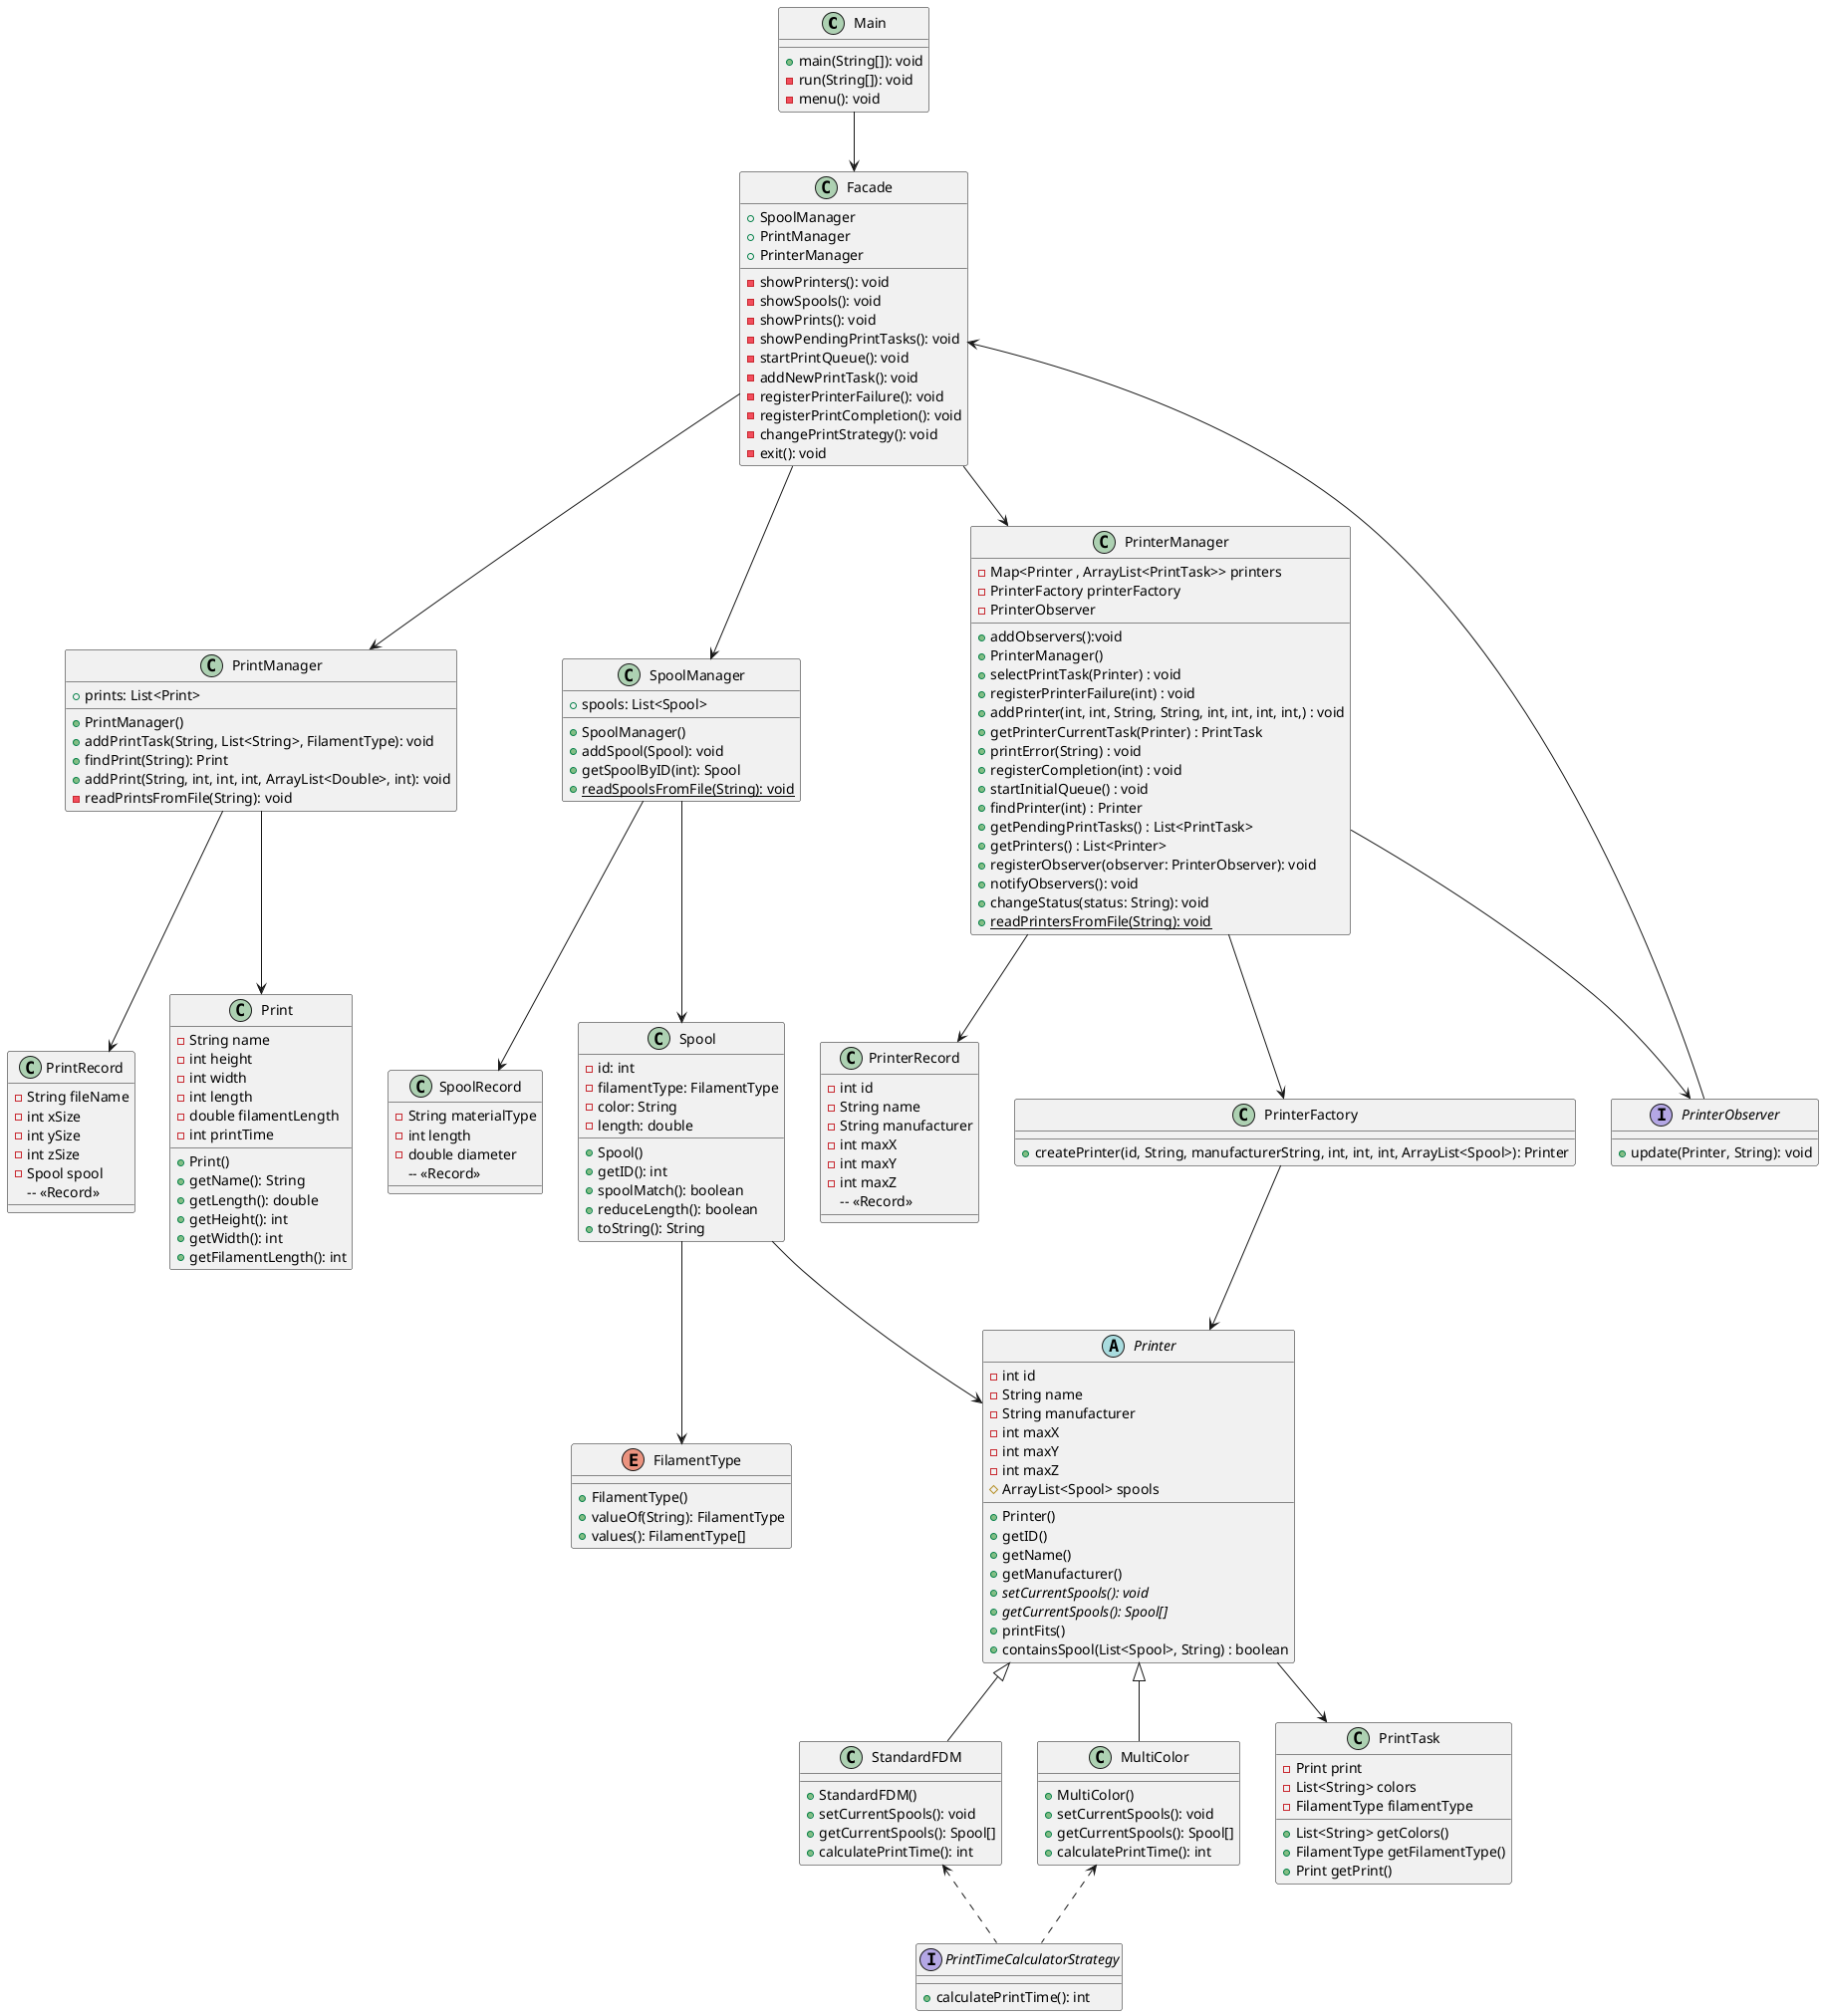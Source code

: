 @startuml
'https://plantuml.com/sequence-diagram

class Main {
    + main(String[]): void
    - run(String[]): void
    - menu(): void
}

class Facade {
    + SpoolManager
    + PrintManager
    + PrinterManager
    - showPrinters(): void
    - showSpools(): void
    - showPrints(): void
    - showPendingPrintTasks(): void
    - startPrintQueue(): void
    - addNewPrintTask(): void
    - registerPrinterFailure(): void
    - registerPrintCompletion(): void
    - changePrintStrategy(): void
    - exit(): void
}

class PrintManager {
    + PrintManager()
    + addPrintTask(String, List<String>, FilamentType): void
    + findPrint(String): Print
    + addPrint(String, int, int, int, ArrayList<Double>, int): void
    - readPrintsFromFile(String): void
    + prints: List<Print>
}

class SpoolManager {
    + SpoolManager()
    + addSpool(Spool): void
    + getSpoolByID(int): Spool
    + {static} readSpoolsFromFile(String): void
    + spools: List<Spool>
}

class PrinterManager {
       - Map<Printer , ArrayList<PrintTask>> printers
       - PrinterFactory printerFactory
       - PrinterObserver
       + addObservers():void
       + PrinterManager()
       + selectPrintTask(Printer) : void
       + registerPrinterFailure(int) : void
       + addPrinter(int, int, String, String, int, int, int, int,) : void
       + getPrinterCurrentTask(Printer) : PrintTask
       + printError(String) : void
       + registerCompletion(int) : void
     + startInitialQueue() : void
     + findPrinter(int) : Printer
     + getPendingPrintTasks() : List<PrintTask>
     + getPrinters() : List<Printer>
 + registerObserver(observer: PrinterObserver): void
    + notifyObservers(): void
    + changeStatus(status: String): void
     + {static}readPrintersFromFile(String): void
}

abstract class Printer{
- int id
- String name
- String manufacturer
- int maxX
- int maxY
- int maxZ
# ArrayList<Spool> spools
+ Printer()
+ getID()
+ getName()
+ getManufacturer()
+ {abstract} setCurrentSpools(): void
+ {abstract} getCurrentSpools(): Spool[]
+ printFits()
+ containsSpool(List<Spool>, String) : boolean
}

class StandardFDM{
+ StandardFDM()
+ setCurrentSpools(): void
+ getCurrentSpools(): Spool[]
+ calculatePrintTime(): int
}

class MultiColor {
+ MultiColor()
+ setCurrentSpools(): void
+ getCurrentSpools(): Spool[]
+ calculatePrintTime(): int
}

interface PrintTimeCalculatorStrategy {
 + calculatePrintTime(): int
}

class PrinterRecord {
  - int id
  - String name
  - String manufacturer
  - int maxX
  - int maxY
  - int maxZ
  -- <<Record>>
}

class SpoolRecord {
  - String materialType
  - int length
  - double diameter
  -- <<Record>>
}

class PrintRecord {
  - String fileName
  - int xSize
  - int ySize
  - int zSize
  - Spool spool
  -- <<Record>>
}


class Print {
- String name
- int height
- int width
- int length
- double filamentLength
- int printTime
+ Print()
+ getName(): String
+ getLength(): double
+ getHeight(): int
+ getWidth(): int
+ getFilamentLength(): int
}

class PrintTask {
- Print print
- List<String> colors
- FilamentType filamentType
+ List<String> getColors()
+ FilamentType getFilamentType()
+ Print getPrint()
}

class Spool {
    - id: int
    - filamentType: FilamentType
    - color: String
    - length: double
    + Spool()
    + getID(): int
    + spoolMatch(): boolean
    + reduceLength(): boolean
    + toString(): String
}

enum FilamentType {
  + FilamentType()
  + valueOf(String): FilamentType
  + values(): FilamentType[]
}

class PrinterFactory {
    + createPrinter(id, String, manufacturerString, int, int, int, ArrayList<Spool>): Printer
}

interface PrinterObserver {
+ update(Printer, String): void
}

Main --> Facade
Facade --> SpoolManager
Facade --> PrintManager
Facade --> PrinterManager
PrintManager --> Print
PrintManager --> PrintRecord
SpoolManager --> Spool
SpoolManager --> SpoolRecord
Spool --> FilamentType
Spool --> Printer
PrinterManager --> PrinterFactory
PrinterFactory --> Printer
Printer --> PrintTask
Printer <|-- StandardFDM
Printer <|-- MultiColor
StandardFDM <.. PrintTimeCalculatorStrategy
MultiColor <.. PrintTimeCalculatorStrategy
PrinterManager --> PrinterRecord
PrinterManager --> PrinterObserver
PrinterObserver --> Facade

@enduml